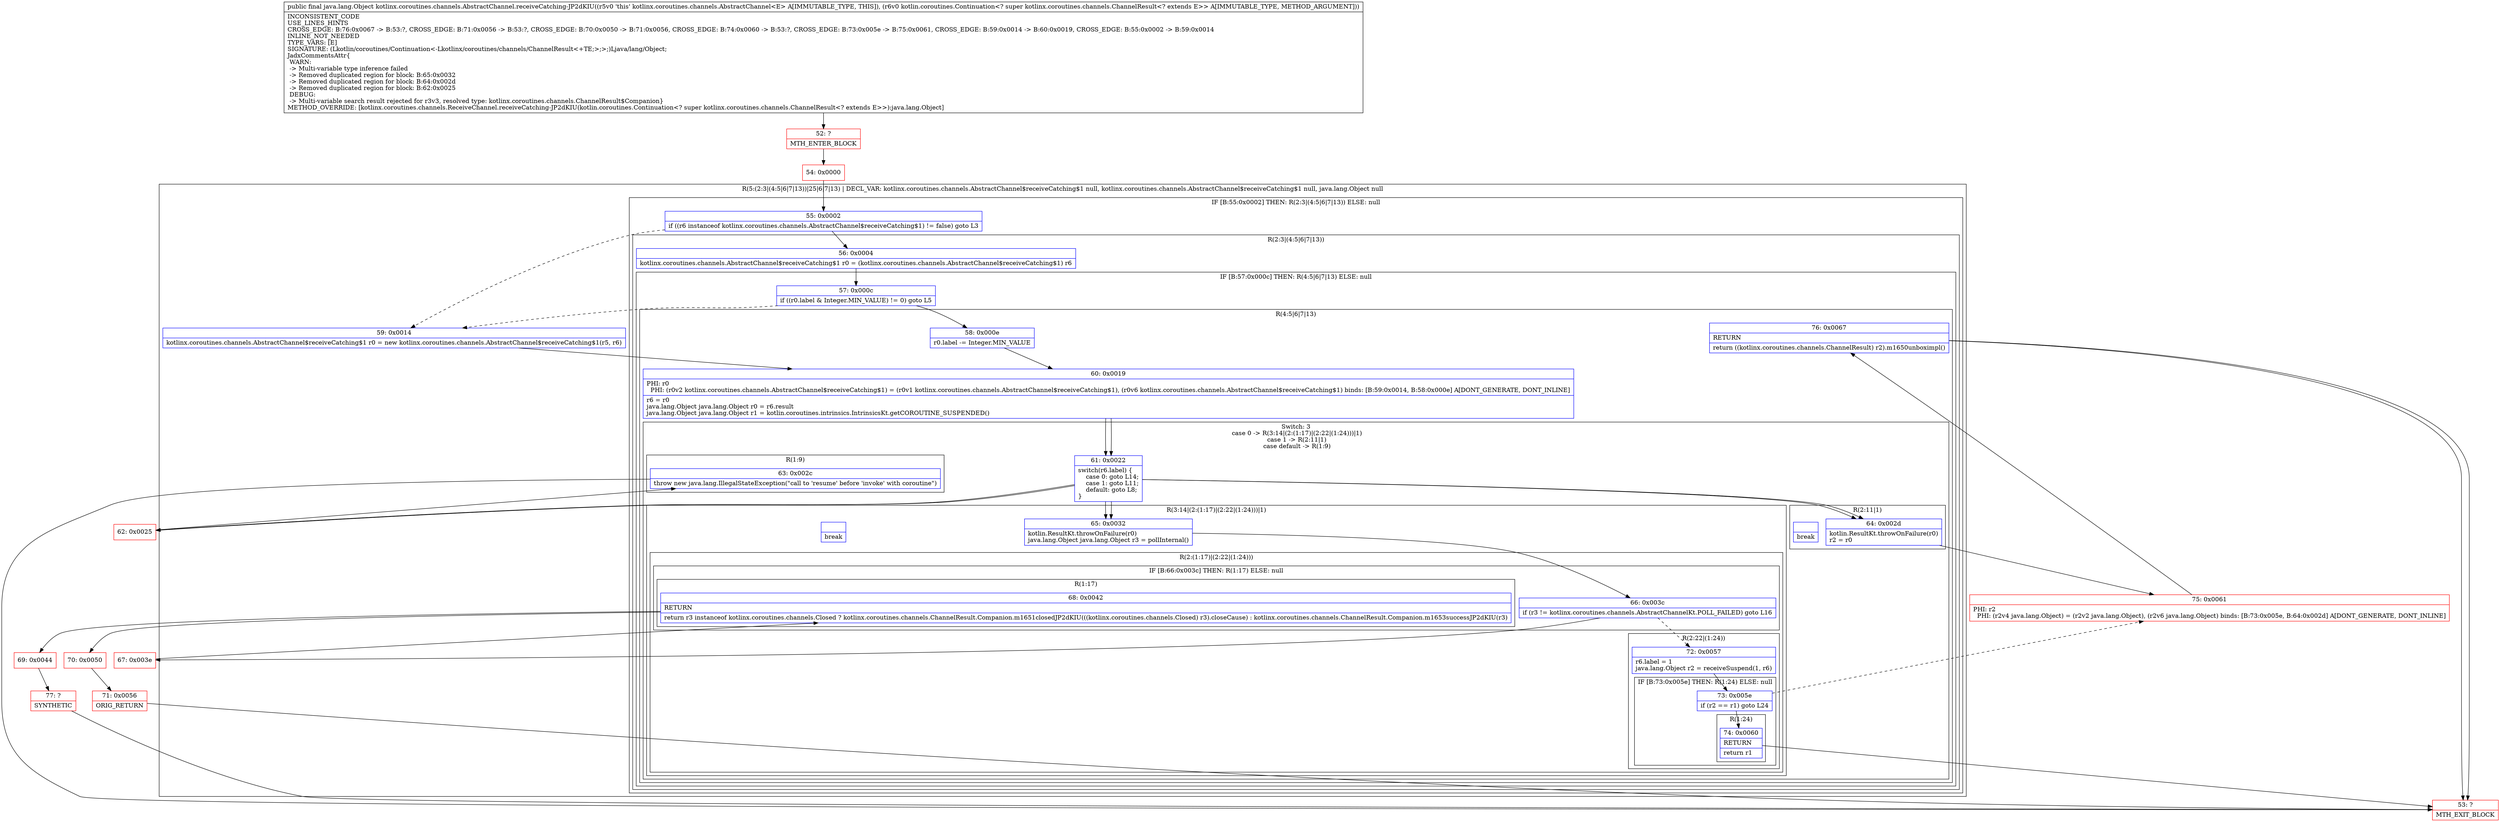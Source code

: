digraph "CFG forkotlinx.coroutines.channels.AbstractChannel.receiveCatching\-JP2dKIU(Lkotlin\/coroutines\/Continuation;)Ljava\/lang\/Object;" {
subgraph cluster_Region_1113925928 {
label = "R(5:(2:3|(4:5|6|7|13))|25|6|7|13) | DECL_VAR: kotlinx.coroutines.channels.AbstractChannel$receiveCatching$1 null, kotlinx.coroutines.channels.AbstractChannel$receiveCatching$1 null, java.lang.Object null\l";
node [shape=record,color=blue];
subgraph cluster_IfRegion_1607928205 {
label = "IF [B:55:0x0002] THEN: R(2:3|(4:5|6|7|13)) ELSE: null";
node [shape=record,color=blue];
Node_55 [shape=record,label="{55\:\ 0x0002|if ((r6 instanceof kotlinx.coroutines.channels.AbstractChannel$receiveCatching$1) != false) goto L3\l}"];
subgraph cluster_Region_1602991118 {
label = "R(2:3|(4:5|6|7|13))";
node [shape=record,color=blue];
Node_56 [shape=record,label="{56\:\ 0x0004|kotlinx.coroutines.channels.AbstractChannel$receiveCatching$1 r0 = (kotlinx.coroutines.channels.AbstractChannel$receiveCatching$1) r6\l}"];
subgraph cluster_IfRegion_440329010 {
label = "IF [B:57:0x000c] THEN: R(4:5|6|7|13) ELSE: null";
node [shape=record,color=blue];
Node_57 [shape=record,label="{57\:\ 0x000c|if ((r0.label & Integer.MIN_VALUE) != 0) goto L5\l}"];
subgraph cluster_Region_228981014 {
label = "R(4:5|6|7|13)";
node [shape=record,color=blue];
Node_58 [shape=record,label="{58\:\ 0x000e|r0.label \-= Integer.MIN_VALUE\l}"];
Node_60 [shape=record,label="{60\:\ 0x0019|PHI: r0 \l  PHI: (r0v2 kotlinx.coroutines.channels.AbstractChannel$receiveCatching$1) = (r0v1 kotlinx.coroutines.channels.AbstractChannel$receiveCatching$1), (r0v6 kotlinx.coroutines.channels.AbstractChannel$receiveCatching$1) binds: [B:59:0x0014, B:58:0x000e] A[DONT_GENERATE, DONT_INLINE]\l|r6 = r0\ljava.lang.Object java.lang.Object r0 = r6.result\ljava.lang.Object java.lang.Object r1 = kotlin.coroutines.intrinsics.IntrinsicsKt.getCOROUTINE_SUSPENDED()\l}"];
subgraph cluster_SwitchRegion_978128652 {
label = "Switch: 3
 case 0 -> R(3:14|(2:(1:17)|(2:22|(1:24)))|1)
 case 1 -> R(2:11|1)
 case default -> R(1:9)";
node [shape=record,color=blue];
Node_61 [shape=record,label="{61\:\ 0x0022|switch(r6.label) \{\l    case 0: goto L14;\l    case 1: goto L11;\l    default: goto L8;\l\}\l}"];
subgraph cluster_Region_1911330500 {
label = "R(3:14|(2:(1:17)|(2:22|(1:24)))|1)";
node [shape=record,color=blue];
Node_65 [shape=record,label="{65\:\ 0x0032|kotlin.ResultKt.throwOnFailure(r0)\ljava.lang.Object java.lang.Object r3 = pollInternal()\l}"];
subgraph cluster_Region_922631780 {
label = "R(2:(1:17)|(2:22|(1:24)))";
node [shape=record,color=blue];
subgraph cluster_IfRegion_2072971418 {
label = "IF [B:66:0x003c] THEN: R(1:17) ELSE: null";
node [shape=record,color=blue];
Node_66 [shape=record,label="{66\:\ 0x003c|if (r3 != kotlinx.coroutines.channels.AbstractChannelKt.POLL_FAILED) goto L16\l}"];
subgraph cluster_Region_107809395 {
label = "R(1:17)";
node [shape=record,color=blue];
Node_68 [shape=record,label="{68\:\ 0x0042|RETURN\l|return r3 instanceof kotlinx.coroutines.channels.Closed ? kotlinx.coroutines.channels.ChannelResult.Companion.m1651closedJP2dKIU(((kotlinx.coroutines.channels.Closed) r3).closeCause) : kotlinx.coroutines.channels.ChannelResult.Companion.m1653successJP2dKIU(r3)\l}"];
}
}
subgraph cluster_Region_1368018180 {
label = "R(2:22|(1:24))";
node [shape=record,color=blue];
Node_72 [shape=record,label="{72\:\ 0x0057|r6.label = 1\ljava.lang.Object r2 = receiveSuspend(1, r6)\l}"];
subgraph cluster_IfRegion_552225154 {
label = "IF [B:73:0x005e] THEN: R(1:24) ELSE: null";
node [shape=record,color=blue];
Node_73 [shape=record,label="{73\:\ 0x005e|if (r2 == r1) goto L24\l}"];
subgraph cluster_Region_1849747744 {
label = "R(1:24)";
node [shape=record,color=blue];
Node_74 [shape=record,label="{74\:\ 0x0060|RETURN\l|return r1\l}"];
}
}
}
}
Node_InsnContainer_1351987120 [shape=record,label="{|break\l}"];
}
subgraph cluster_Region_596365978 {
label = "R(2:11|1)";
node [shape=record,color=blue];
Node_64 [shape=record,label="{64\:\ 0x002d|kotlin.ResultKt.throwOnFailure(r0)\lr2 = r0\l}"];
Node_InsnContainer_938041166 [shape=record,label="{|break\l}"];
}
subgraph cluster_Region_1520639474 {
label = "R(1:9)";
node [shape=record,color=blue];
Node_63 [shape=record,label="{63\:\ 0x002c|throw new java.lang.IllegalStateException(\"call to 'resume' before 'invoke' with coroutine\")\l}"];
}
}
Node_76 [shape=record,label="{76\:\ 0x0067|RETURN\l|return ((kotlinx.coroutines.channels.ChannelResult) r2).m1650unboximpl()\l}"];
}
}
}
}
Node_59 [shape=record,label="{59\:\ 0x0014|kotlinx.coroutines.channels.AbstractChannel$receiveCatching$1 r0 = new kotlinx.coroutines.channels.AbstractChannel$receiveCatching$1(r5, r6)\l}"];
Node_60 [shape=record,label="{60\:\ 0x0019|PHI: r0 \l  PHI: (r0v2 kotlinx.coroutines.channels.AbstractChannel$receiveCatching$1) = (r0v1 kotlinx.coroutines.channels.AbstractChannel$receiveCatching$1), (r0v6 kotlinx.coroutines.channels.AbstractChannel$receiveCatching$1) binds: [B:59:0x0014, B:58:0x000e] A[DONT_GENERATE, DONT_INLINE]\l|r6 = r0\ljava.lang.Object java.lang.Object r0 = r6.result\ljava.lang.Object java.lang.Object r1 = kotlin.coroutines.intrinsics.IntrinsicsKt.getCOROUTINE_SUSPENDED()\l}"];
subgraph cluster_SwitchRegion_1394850047 {
label = "Switch: 0";
node [shape=record,color=blue];
Node_61 [shape=record,label="{61\:\ 0x0022|switch(r6.label) \{\l    case 0: goto L14;\l    case 1: goto L11;\l    default: goto L8;\l\}\l}"];
}
Node_76 [shape=record,label="{76\:\ 0x0067|RETURN\l|return ((kotlinx.coroutines.channels.ChannelResult) r2).m1650unboximpl()\l}"];
}
Node_52 [shape=record,color=red,label="{52\:\ ?|MTH_ENTER_BLOCK\l}"];
Node_54 [shape=record,color=red,label="{54\:\ 0x0000}"];
Node_62 [shape=record,color=red,label="{62\:\ 0x0025}"];
Node_53 [shape=record,color=red,label="{53\:\ ?|MTH_EXIT_BLOCK\l}"];
Node_75 [shape=record,color=red,label="{75\:\ 0x0061|PHI: r2 \l  PHI: (r2v4 java.lang.Object) = (r2v2 java.lang.Object), (r2v6 java.lang.Object) binds: [B:73:0x005e, B:64:0x002d] A[DONT_GENERATE, DONT_INLINE]\l}"];
Node_67 [shape=record,color=red,label="{67\:\ 0x003e}"];
Node_69 [shape=record,color=red,label="{69\:\ 0x0044}"];
Node_77 [shape=record,color=red,label="{77\:\ ?|SYNTHETIC\l}"];
Node_70 [shape=record,color=red,label="{70\:\ 0x0050}"];
Node_71 [shape=record,color=red,label="{71\:\ 0x0056|ORIG_RETURN\l}"];
MethodNode[shape=record,label="{public final java.lang.Object kotlinx.coroutines.channels.AbstractChannel.receiveCatching\-JP2dKIU((r5v0 'this' kotlinx.coroutines.channels.AbstractChannel\<E\> A[IMMUTABLE_TYPE, THIS]), (r6v0 kotlin.coroutines.Continuation\<? super kotlinx.coroutines.channels.ChannelResult\<? extends E\>\> A[IMMUTABLE_TYPE, METHOD_ARGUMENT]))  | INCONSISTENT_CODE\lUSE_LINES_HINTS\lCROSS_EDGE: B:76:0x0067 \-\> B:53:?, CROSS_EDGE: B:71:0x0056 \-\> B:53:?, CROSS_EDGE: B:70:0x0050 \-\> B:71:0x0056, CROSS_EDGE: B:74:0x0060 \-\> B:53:?, CROSS_EDGE: B:73:0x005e \-\> B:75:0x0061, CROSS_EDGE: B:59:0x0014 \-\> B:60:0x0019, CROSS_EDGE: B:55:0x0002 \-\> B:59:0x0014\lINLINE_NOT_NEEDED\lTYPE_VARS: [E]\lSIGNATURE: (Lkotlin\/coroutines\/Continuation\<\-Lkotlinx\/coroutines\/channels\/ChannelResult\<+TE;\>;\>;)Ljava\/lang\/Object;\lJadxCommentsAttr\{\l WARN: \l \-\> Multi\-variable type inference failed\l \-\> Removed duplicated region for block: B:65:0x0032 \l \-\> Removed duplicated region for block: B:64:0x002d \l \-\> Removed duplicated region for block: B:62:0x0025 \l DEBUG: \l \-\> Multi\-variable search result rejected for r3v3, resolved type: kotlinx.coroutines.channels.ChannelResult$Companion\}\lMETHOD_OVERRIDE: [kotlinx.coroutines.channels.ReceiveChannel.receiveCatching\-JP2dKIU(kotlin.coroutines.Continuation\<? super kotlinx.coroutines.channels.ChannelResult\<? extends E\>\>):java.lang.Object]\l}"];
MethodNode -> Node_52;Node_55 -> Node_56;
Node_55 -> Node_59[style=dashed];
Node_56 -> Node_57;
Node_57 -> Node_58;
Node_57 -> Node_59[style=dashed];
Node_58 -> Node_60;
Node_60 -> Node_61;
Node_61 -> Node_62;
Node_61 -> Node_64;
Node_61 -> Node_65;
Node_65 -> Node_66;
Node_66 -> Node_67;
Node_66 -> Node_72[style=dashed];
Node_68 -> Node_69;
Node_68 -> Node_70;
Node_72 -> Node_73;
Node_73 -> Node_74;
Node_73 -> Node_75[style=dashed];
Node_74 -> Node_53;
Node_64 -> Node_75;
Node_63 -> Node_53;
Node_76 -> Node_53;
Node_59 -> Node_60;
Node_60 -> Node_61;
Node_61 -> Node_62;
Node_61 -> Node_64;
Node_61 -> Node_65;
Node_76 -> Node_53;
Node_52 -> Node_54;
Node_54 -> Node_55;
Node_62 -> Node_63;
Node_75 -> Node_76;
Node_67 -> Node_68;
Node_69 -> Node_77;
Node_77 -> Node_53;
Node_70 -> Node_71;
Node_71 -> Node_53;
}

